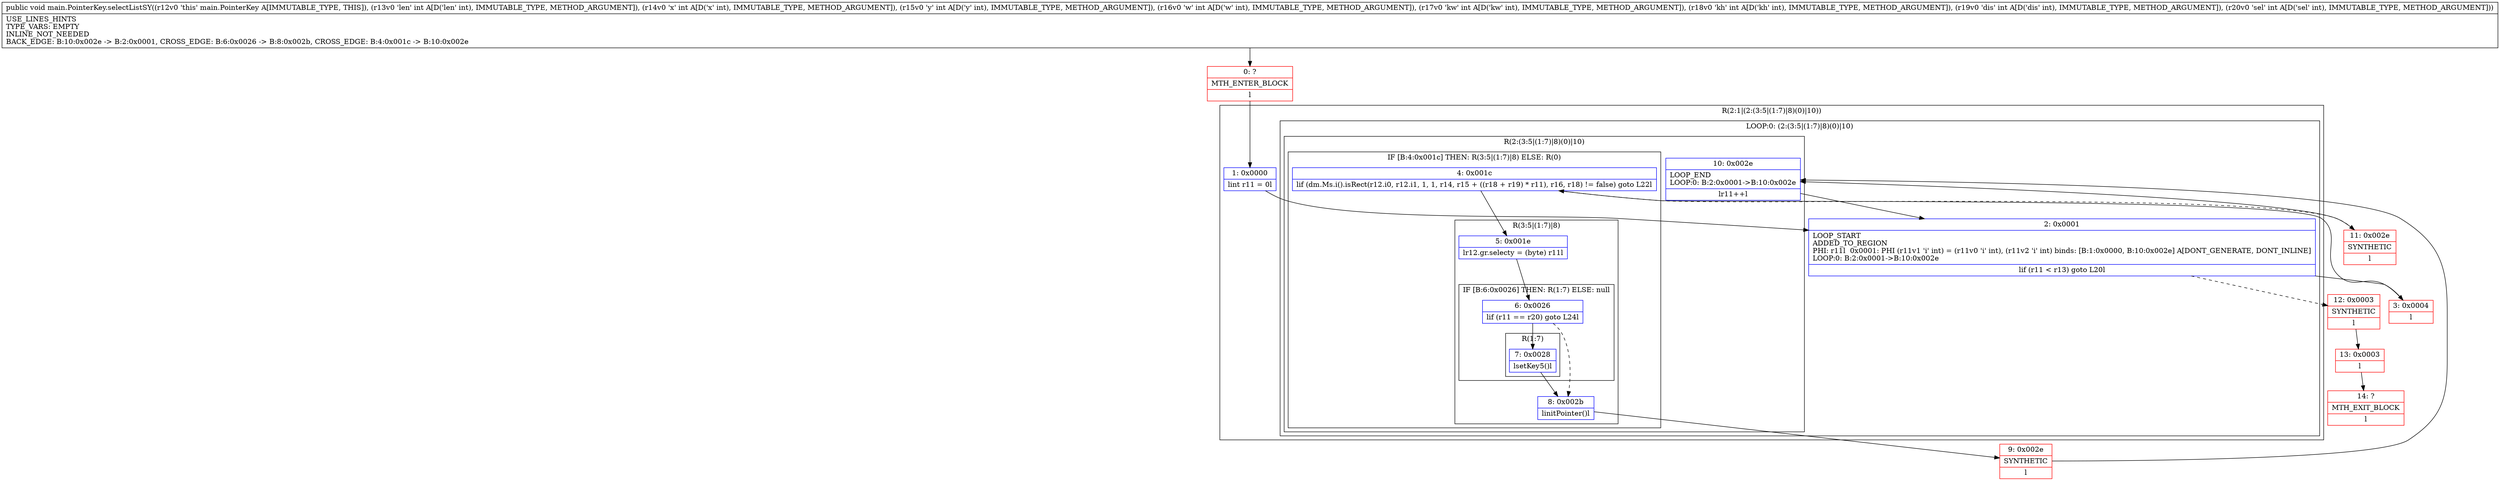 digraph "CFG formain.PointerKey.selectListSY(IIIIIIII)V" {
subgraph cluster_Region_1423414347 {
label = "R(2:1|(2:(3:5|(1:7)|8)(0)|10))";
node [shape=record,color=blue];
Node_1 [shape=record,label="{1\:\ 0x0000|lint r11 = 0l}"];
subgraph cluster_LoopRegion_2084571764 {
label = "LOOP:0: (2:(3:5|(1:7)|8)(0)|10)";
node [shape=record,color=blue];
Node_2 [shape=record,label="{2\:\ 0x0001|LOOP_START\lADDED_TO_REGION\lPHI: r11l  0x0001: PHI (r11v1 'i' int) = (r11v0 'i' int), (r11v2 'i' int) binds: [B:1:0x0000, B:10:0x002e] A[DONT_GENERATE, DONT_INLINE]\lLOOP:0: B:2:0x0001\-\>B:10:0x002e\l|lif (r11 \< r13) goto L20l}"];
subgraph cluster_Region_759740082 {
label = "R(2:(3:5|(1:7)|8)(0)|10)";
node [shape=record,color=blue];
subgraph cluster_IfRegion_35318062 {
label = "IF [B:4:0x001c] THEN: R(3:5|(1:7)|8) ELSE: R(0)";
node [shape=record,color=blue];
Node_4 [shape=record,label="{4\:\ 0x001c|lif (dm.Ms.i().isRect(r12.i0, r12.i1, 1, 1, r14, r15 + ((r18 + r19) * r11), r16, r18) != false) goto L22l}"];
subgraph cluster_Region_1778860266 {
label = "R(3:5|(1:7)|8)";
node [shape=record,color=blue];
Node_5 [shape=record,label="{5\:\ 0x001e|lr12.gr.selecty = (byte) r11l}"];
subgraph cluster_IfRegion_384361588 {
label = "IF [B:6:0x0026] THEN: R(1:7) ELSE: null";
node [shape=record,color=blue];
Node_6 [shape=record,label="{6\:\ 0x0026|lif (r11 == r20) goto L24l}"];
subgraph cluster_Region_1338806762 {
label = "R(1:7)";
node [shape=record,color=blue];
Node_7 [shape=record,label="{7\:\ 0x0028|lsetKey5()l}"];
}
}
Node_8 [shape=record,label="{8\:\ 0x002b|linitPointer()l}"];
}
subgraph cluster_Region_1029262601 {
label = "R(0)";
node [shape=record,color=blue];
}
}
Node_10 [shape=record,label="{10\:\ 0x002e|LOOP_END\lLOOP:0: B:2:0x0001\-\>B:10:0x002e\l|lr11++l}"];
}
}
}
Node_0 [shape=record,color=red,label="{0\:\ ?|MTH_ENTER_BLOCK\l|l}"];
Node_3 [shape=record,color=red,label="{3\:\ 0x0004|l}"];
Node_9 [shape=record,color=red,label="{9\:\ 0x002e|SYNTHETIC\l|l}"];
Node_11 [shape=record,color=red,label="{11\:\ 0x002e|SYNTHETIC\l|l}"];
Node_12 [shape=record,color=red,label="{12\:\ 0x0003|SYNTHETIC\l|l}"];
Node_13 [shape=record,color=red,label="{13\:\ 0x0003|l}"];
Node_14 [shape=record,color=red,label="{14\:\ ?|MTH_EXIT_BLOCK\l|l}"];
MethodNode[shape=record,label="{public void main.PointerKey.selectListSY((r12v0 'this' main.PointerKey A[IMMUTABLE_TYPE, THIS]), (r13v0 'len' int A[D('len' int), IMMUTABLE_TYPE, METHOD_ARGUMENT]), (r14v0 'x' int A[D('x' int), IMMUTABLE_TYPE, METHOD_ARGUMENT]), (r15v0 'y' int A[D('y' int), IMMUTABLE_TYPE, METHOD_ARGUMENT]), (r16v0 'w' int A[D('w' int), IMMUTABLE_TYPE, METHOD_ARGUMENT]), (r17v0 'kw' int A[D('kw' int), IMMUTABLE_TYPE, METHOD_ARGUMENT]), (r18v0 'kh' int A[D('kh' int), IMMUTABLE_TYPE, METHOD_ARGUMENT]), (r19v0 'dis' int A[D('dis' int), IMMUTABLE_TYPE, METHOD_ARGUMENT]), (r20v0 'sel' int A[D('sel' int), IMMUTABLE_TYPE, METHOD_ARGUMENT]))  | USE_LINES_HINTS\lTYPE_VARS: EMPTY\lINLINE_NOT_NEEDED\lBACK_EDGE: B:10:0x002e \-\> B:2:0x0001, CROSS_EDGE: B:6:0x0026 \-\> B:8:0x002b, CROSS_EDGE: B:4:0x001c \-\> B:10:0x002e\l}"];
MethodNode -> Node_0;
Node_1 -> Node_2;
Node_2 -> Node_3;
Node_2 -> Node_12[style=dashed];
Node_4 -> Node_5;
Node_4 -> Node_11[style=dashed];
Node_5 -> Node_6;
Node_6 -> Node_7;
Node_6 -> Node_8[style=dashed];
Node_7 -> Node_8;
Node_8 -> Node_9;
Node_10 -> Node_2;
Node_0 -> Node_1;
Node_3 -> Node_4;
Node_9 -> Node_10;
Node_11 -> Node_10;
Node_12 -> Node_13;
Node_13 -> Node_14;
}

